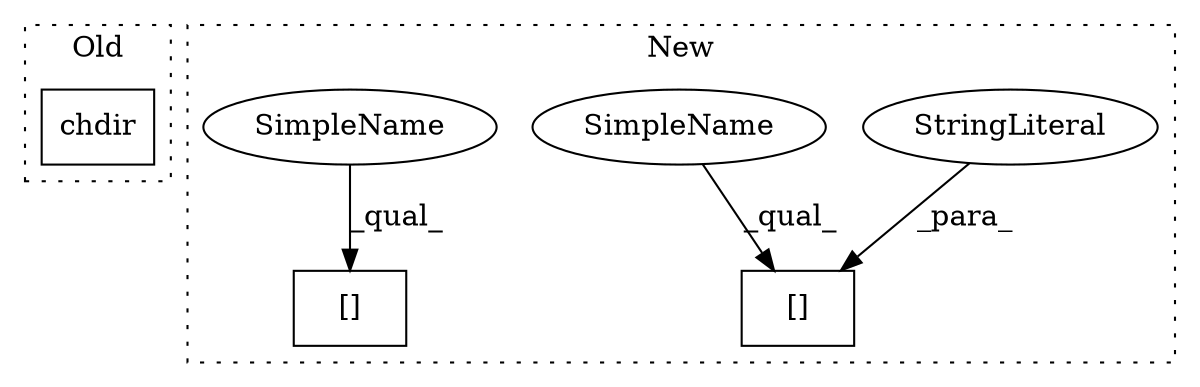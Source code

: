 digraph G {
subgraph cluster0 {
1 [label="chdir" a="32" s="13427,13444" l="6,1" shape="box"];
label = "Old";
style="dotted";
}
subgraph cluster1 {
2 [label="[]" a="2" s="12573,12586" l="5,1" shape="box"];
3 [label="StringLiteral" a="45" s="12578" l="8" shape="ellipse"];
4 [label="[]" a="2" s="12600,12611" l="5,1" shape="box"];
5 [label="SimpleName" a="42" s="12573" l="4" shape="ellipse"];
6 [label="SimpleName" a="42" s="12600" l="4" shape="ellipse"];
label = "New";
style="dotted";
}
3 -> 2 [label="_para_"];
5 -> 2 [label="_qual_"];
6 -> 4 [label="_qual_"];
}